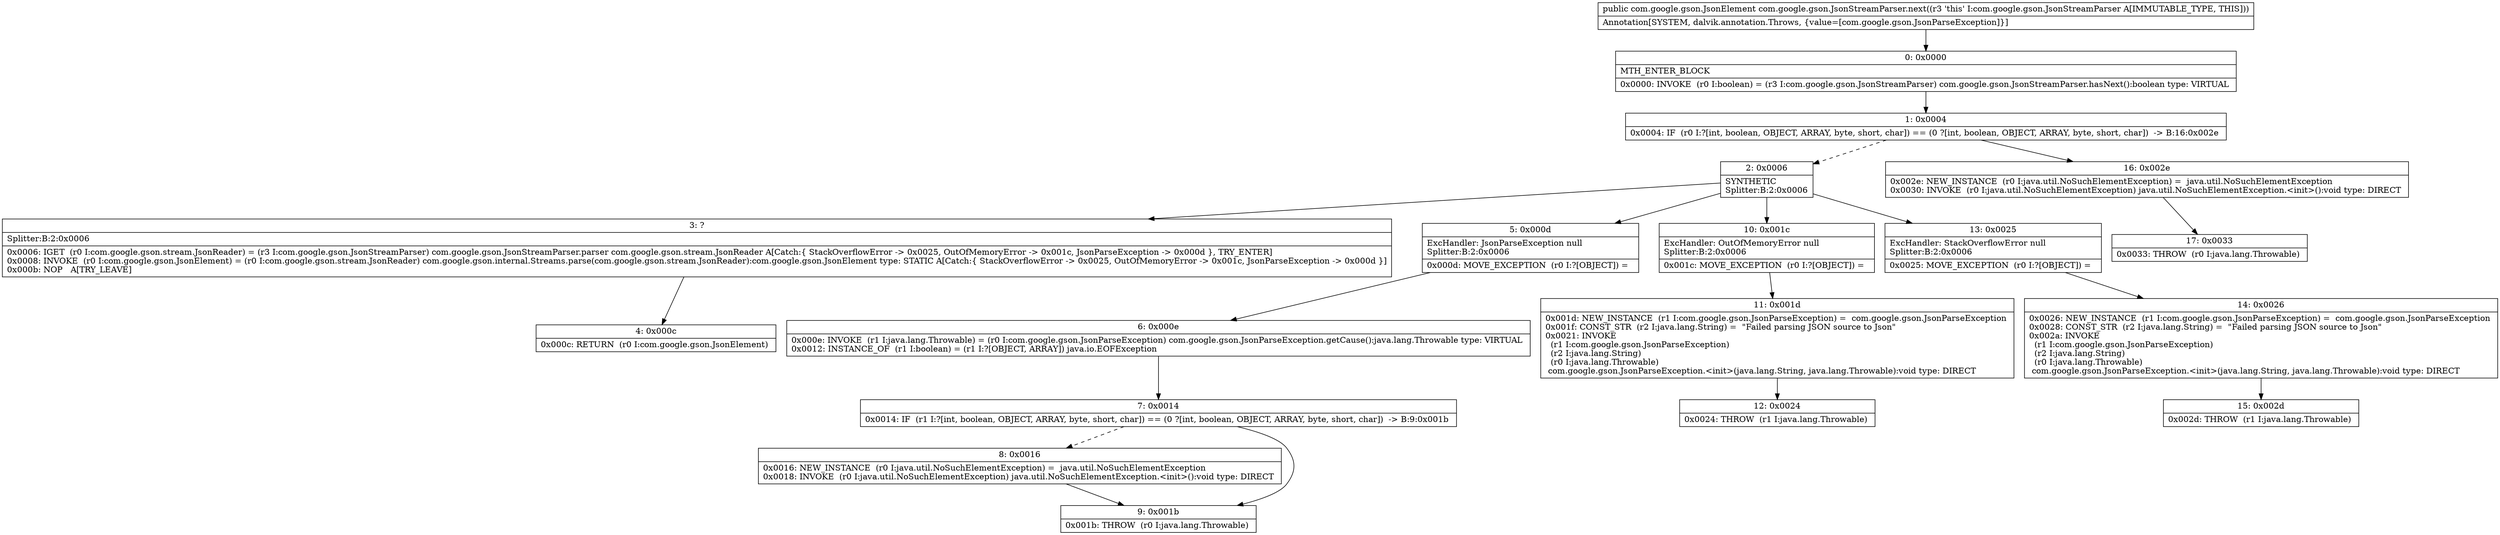 digraph "CFG forcom.google.gson.JsonStreamParser.next()Lcom\/google\/gson\/JsonElement;" {
Node_0 [shape=record,label="{0\:\ 0x0000|MTH_ENTER_BLOCK\l|0x0000: INVOKE  (r0 I:boolean) = (r3 I:com.google.gson.JsonStreamParser) com.google.gson.JsonStreamParser.hasNext():boolean type: VIRTUAL \l}"];
Node_1 [shape=record,label="{1\:\ 0x0004|0x0004: IF  (r0 I:?[int, boolean, OBJECT, ARRAY, byte, short, char]) == (0 ?[int, boolean, OBJECT, ARRAY, byte, short, char])  \-\> B:16:0x002e \l}"];
Node_2 [shape=record,label="{2\:\ 0x0006|SYNTHETIC\lSplitter:B:2:0x0006\l}"];
Node_3 [shape=record,label="{3\:\ ?|Splitter:B:2:0x0006\l|0x0006: IGET  (r0 I:com.google.gson.stream.JsonReader) = (r3 I:com.google.gson.JsonStreamParser) com.google.gson.JsonStreamParser.parser com.google.gson.stream.JsonReader A[Catch:\{ StackOverflowError \-\> 0x0025, OutOfMemoryError \-\> 0x001c, JsonParseException \-\> 0x000d \}, TRY_ENTER]\l0x0008: INVOKE  (r0 I:com.google.gson.JsonElement) = (r0 I:com.google.gson.stream.JsonReader) com.google.gson.internal.Streams.parse(com.google.gson.stream.JsonReader):com.google.gson.JsonElement type: STATIC A[Catch:\{ StackOverflowError \-\> 0x0025, OutOfMemoryError \-\> 0x001c, JsonParseException \-\> 0x000d \}]\l0x000b: NOP   A[TRY_LEAVE]\l}"];
Node_4 [shape=record,label="{4\:\ 0x000c|0x000c: RETURN  (r0 I:com.google.gson.JsonElement) \l}"];
Node_5 [shape=record,label="{5\:\ 0x000d|ExcHandler: JsonParseException null\lSplitter:B:2:0x0006\l|0x000d: MOVE_EXCEPTION  (r0 I:?[OBJECT]) =  \l}"];
Node_6 [shape=record,label="{6\:\ 0x000e|0x000e: INVOKE  (r1 I:java.lang.Throwable) = (r0 I:com.google.gson.JsonParseException) com.google.gson.JsonParseException.getCause():java.lang.Throwable type: VIRTUAL \l0x0012: INSTANCE_OF  (r1 I:boolean) = (r1 I:?[OBJECT, ARRAY]) java.io.EOFException \l}"];
Node_7 [shape=record,label="{7\:\ 0x0014|0x0014: IF  (r1 I:?[int, boolean, OBJECT, ARRAY, byte, short, char]) == (0 ?[int, boolean, OBJECT, ARRAY, byte, short, char])  \-\> B:9:0x001b \l}"];
Node_8 [shape=record,label="{8\:\ 0x0016|0x0016: NEW_INSTANCE  (r0 I:java.util.NoSuchElementException) =  java.util.NoSuchElementException \l0x0018: INVOKE  (r0 I:java.util.NoSuchElementException) java.util.NoSuchElementException.\<init\>():void type: DIRECT \l}"];
Node_9 [shape=record,label="{9\:\ 0x001b|0x001b: THROW  (r0 I:java.lang.Throwable) \l}"];
Node_10 [shape=record,label="{10\:\ 0x001c|ExcHandler: OutOfMemoryError null\lSplitter:B:2:0x0006\l|0x001c: MOVE_EXCEPTION  (r0 I:?[OBJECT]) =  \l}"];
Node_11 [shape=record,label="{11\:\ 0x001d|0x001d: NEW_INSTANCE  (r1 I:com.google.gson.JsonParseException) =  com.google.gson.JsonParseException \l0x001f: CONST_STR  (r2 I:java.lang.String) =  \"Failed parsing JSON source to Json\" \l0x0021: INVOKE  \l  (r1 I:com.google.gson.JsonParseException)\l  (r2 I:java.lang.String)\l  (r0 I:java.lang.Throwable)\l com.google.gson.JsonParseException.\<init\>(java.lang.String, java.lang.Throwable):void type: DIRECT \l}"];
Node_12 [shape=record,label="{12\:\ 0x0024|0x0024: THROW  (r1 I:java.lang.Throwable) \l}"];
Node_13 [shape=record,label="{13\:\ 0x0025|ExcHandler: StackOverflowError null\lSplitter:B:2:0x0006\l|0x0025: MOVE_EXCEPTION  (r0 I:?[OBJECT]) =  \l}"];
Node_14 [shape=record,label="{14\:\ 0x0026|0x0026: NEW_INSTANCE  (r1 I:com.google.gson.JsonParseException) =  com.google.gson.JsonParseException \l0x0028: CONST_STR  (r2 I:java.lang.String) =  \"Failed parsing JSON source to Json\" \l0x002a: INVOKE  \l  (r1 I:com.google.gson.JsonParseException)\l  (r2 I:java.lang.String)\l  (r0 I:java.lang.Throwable)\l com.google.gson.JsonParseException.\<init\>(java.lang.String, java.lang.Throwable):void type: DIRECT \l}"];
Node_15 [shape=record,label="{15\:\ 0x002d|0x002d: THROW  (r1 I:java.lang.Throwable) \l}"];
Node_16 [shape=record,label="{16\:\ 0x002e|0x002e: NEW_INSTANCE  (r0 I:java.util.NoSuchElementException) =  java.util.NoSuchElementException \l0x0030: INVOKE  (r0 I:java.util.NoSuchElementException) java.util.NoSuchElementException.\<init\>():void type: DIRECT \l}"];
Node_17 [shape=record,label="{17\:\ 0x0033|0x0033: THROW  (r0 I:java.lang.Throwable) \l}"];
MethodNode[shape=record,label="{public com.google.gson.JsonElement com.google.gson.JsonStreamParser.next((r3 'this' I:com.google.gson.JsonStreamParser A[IMMUTABLE_TYPE, THIS]))  | Annotation[SYSTEM, dalvik.annotation.Throws, \{value=[com.google.gson.JsonParseException]\}]\l}"];
MethodNode -> Node_0;
Node_0 -> Node_1;
Node_1 -> Node_2[style=dashed];
Node_1 -> Node_16;
Node_2 -> Node_3;
Node_2 -> Node_13;
Node_2 -> Node_10;
Node_2 -> Node_5;
Node_3 -> Node_4;
Node_5 -> Node_6;
Node_6 -> Node_7;
Node_7 -> Node_8[style=dashed];
Node_7 -> Node_9;
Node_8 -> Node_9;
Node_10 -> Node_11;
Node_11 -> Node_12;
Node_13 -> Node_14;
Node_14 -> Node_15;
Node_16 -> Node_17;
}

